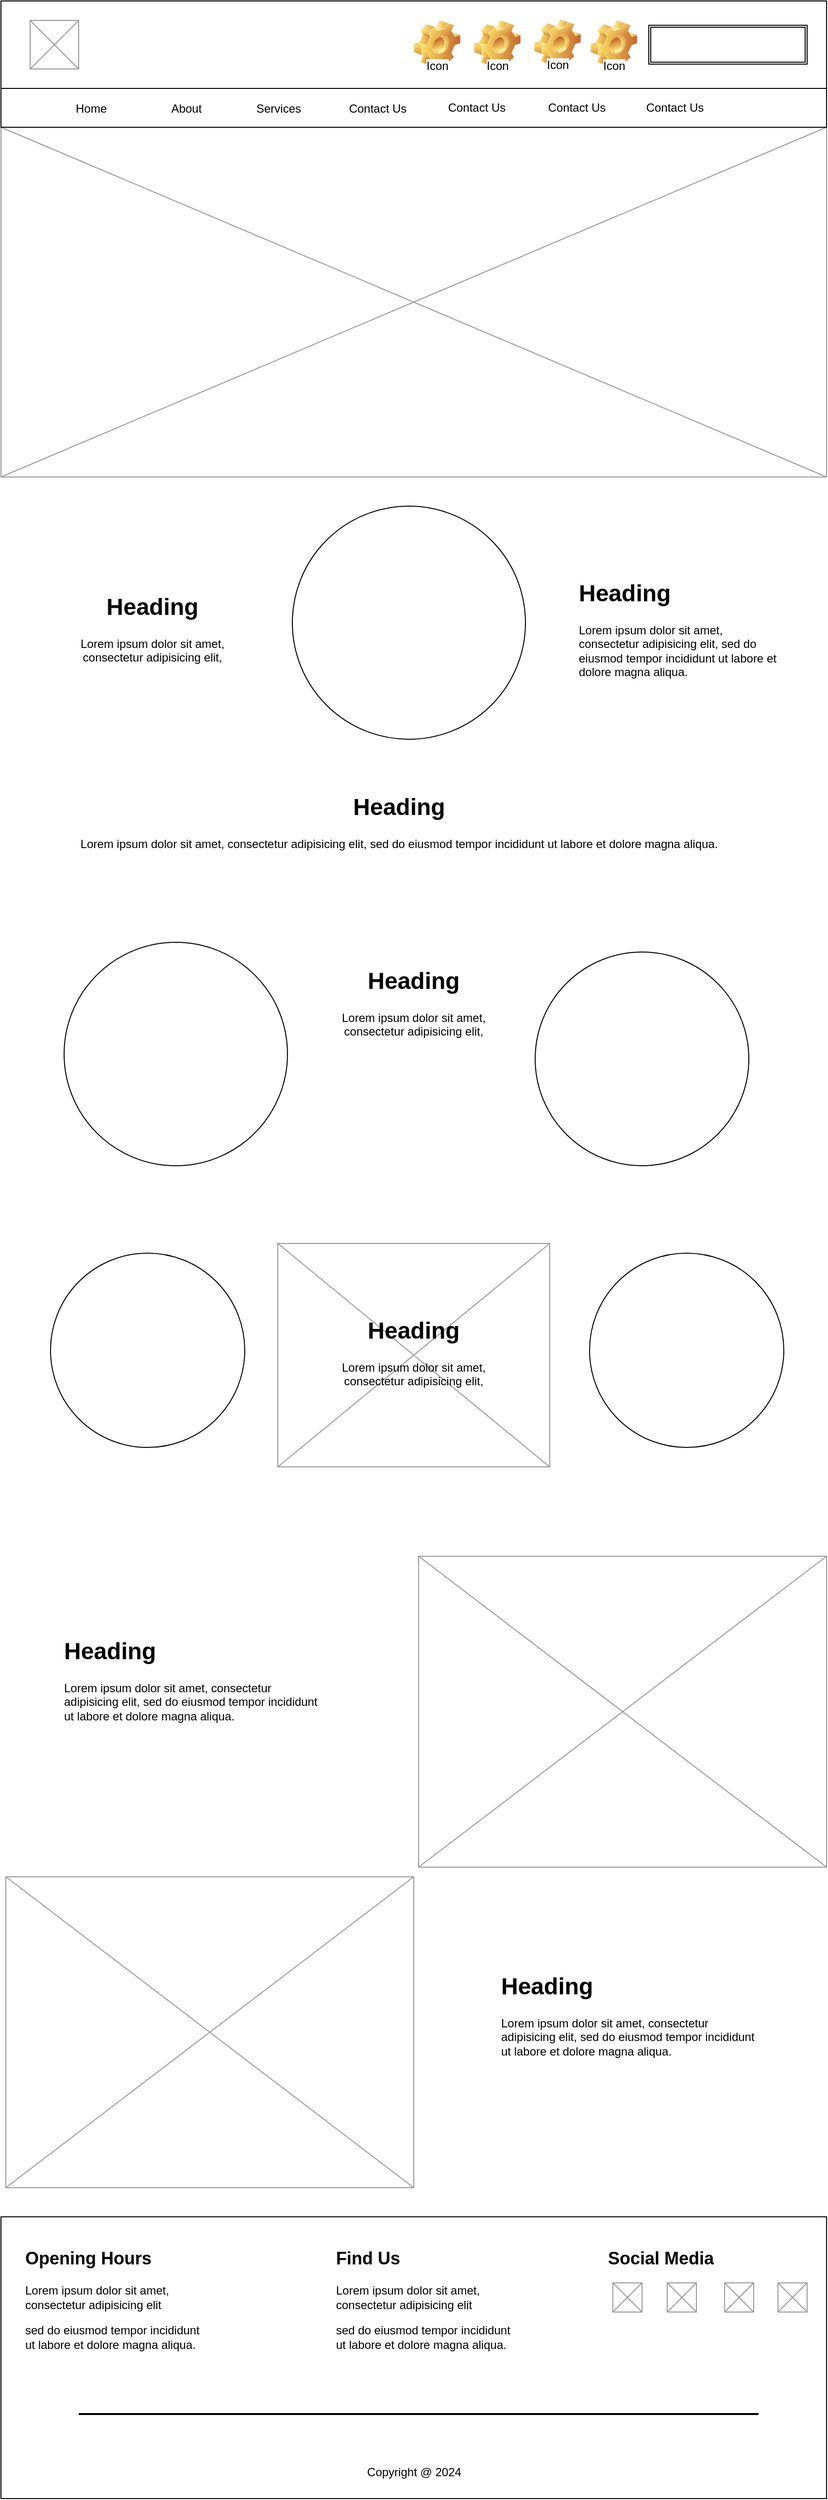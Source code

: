 <mxfile version="24.5.3" type="device">
  <diagram name="Page-1" id="WW8FajRCYxsxM0iwLLTD">
    <mxGraphModel dx="1434" dy="844" grid="1" gridSize="10" guides="0" tooltips="1" connect="1" arrows="1" fold="1" page="1" pageScale="1" pageWidth="850" pageHeight="1100" math="0" shadow="0">
      <root>
        <mxCell id="0" />
        <mxCell id="1" parent="0" />
        <mxCell id="zcIFbP8Z36xk4Khot3Q5-1" value="" style="rounded=0;whiteSpace=wrap;html=1;" parent="1" vertex="1">
          <mxGeometry width="850" height="90" as="geometry" />
        </mxCell>
        <mxCell id="zcIFbP8Z36xk4Khot3Q5-2" style="edgeStyle=orthogonalEdgeStyle;rounded=0;orthogonalLoop=1;jettySize=auto;html=1;exitX=0.5;exitY=1;exitDx=0;exitDy=0;" parent="1" source="zcIFbP8Z36xk4Khot3Q5-1" target="zcIFbP8Z36xk4Khot3Q5-1" edge="1">
          <mxGeometry relative="1" as="geometry" />
        </mxCell>
        <mxCell id="zcIFbP8Z36xk4Khot3Q5-5" value="" style="verticalLabelPosition=bottom;shadow=0;dashed=0;align=center;html=1;verticalAlign=top;strokeWidth=1;shape=mxgraph.mockup.graphics.simpleIcon;strokeColor=#999999;fontSize=13;fontColor=#0066CC;" parent="1" vertex="1">
          <mxGeometry x="30" y="20" width="50" height="50" as="geometry" />
        </mxCell>
        <mxCell id="zcIFbP8Z36xk4Khot3Q5-10" value="" style="verticalLabelPosition=bottom;shadow=0;dashed=0;align=center;html=1;verticalAlign=top;strokeWidth=1;shape=mxgraph.mockup.graphics.simpleIcon;strokeColor=#999999;fontSize=13;fontColor=#0066CC;" parent="1" vertex="1">
          <mxGeometry y="130" width="850" height="360" as="geometry" />
        </mxCell>
        <mxCell id="zcIFbP8Z36xk4Khot3Q5-16" value="&lt;h1&gt;Heading&lt;/h1&gt;&lt;p&gt;Lorem ipsum dolor sit amet, consectetur adipisicing elit, sed do eiusmod tempor incididunt ut labore et dolore magna aliqua.&lt;/p&gt;" style="text;html=1;strokeColor=none;fillColor=none;spacing=5;spacingTop=-20;whiteSpace=wrap;overflow=hidden;rounded=0;" parent="1" vertex="1">
          <mxGeometry x="590" y="590" width="216" height="165" as="geometry" />
        </mxCell>
        <mxCell id="zcIFbP8Z36xk4Khot3Q5-19" value="" style="verticalLabelPosition=bottom;shadow=0;dashed=0;align=center;html=1;verticalAlign=top;strokeWidth=1;shape=mxgraph.mockup.graphics.simpleIcon;strokeColor=#999999;fontSize=13;fontColor=#0066CC;" parent="1" vertex="1">
          <mxGeometry x="285" y="1279" width="280" height="230" as="geometry" />
        </mxCell>
        <mxCell id="zcIFbP8Z36xk4Khot3Q5-20" value="&lt;h1&gt;Heading&lt;/h1&gt;&lt;p&gt;Lorem ipsum dolor sit amet, consectetur adipisicing elit, sed do eiusmod tempor incididunt ut labore et dolore magna aliqua.&lt;/p&gt;" style="text;html=1;strokeColor=none;fillColor=none;spacing=5;spacingTop=-20;whiteSpace=wrap;overflow=hidden;rounded=0;align=center;" parent="1" vertex="1">
          <mxGeometry x="70" y="810" width="680" height="120" as="geometry" />
        </mxCell>
        <mxCell id="zcIFbP8Z36xk4Khot3Q5-21" value="" style="ellipse;whiteSpace=wrap;html=1;aspect=fixed;" parent="1" vertex="1">
          <mxGeometry x="65" y="969" width="230" height="230" as="geometry" />
        </mxCell>
        <mxCell id="zcIFbP8Z36xk4Khot3Q5-22" value="" style="ellipse;whiteSpace=wrap;html=1;aspect=fixed;" parent="1" vertex="1">
          <mxGeometry x="550" y="979" width="220" height="220" as="geometry" />
        </mxCell>
        <mxCell id="zcIFbP8Z36xk4Khot3Q5-23" value="" style="ellipse;whiteSpace=wrap;html=1;aspect=fixed;" parent="1" vertex="1">
          <mxGeometry x="300" y="520" width="240" height="240" as="geometry" />
        </mxCell>
        <mxCell id="zcIFbP8Z36xk4Khot3Q5-24" value="" style="ellipse;whiteSpace=wrap;html=1;aspect=fixed;" parent="1" vertex="1">
          <mxGeometry x="51" y="1289" width="200" height="200" as="geometry" />
        </mxCell>
        <mxCell id="zcIFbP8Z36xk4Khot3Q5-25" value="" style="ellipse;whiteSpace=wrap;html=1;aspect=fixed;" parent="1" vertex="1">
          <mxGeometry x="606" y="1289" width="200" height="200" as="geometry" />
        </mxCell>
        <mxCell id="zcIFbP8Z36xk4Khot3Q5-26" value="&lt;h1&gt;Heading&lt;/h1&gt;&lt;p&gt;Lorem ipsum dolor sit amet, consectetur adipisicing elit,&lt;/p&gt;" style="text;html=1;strokeColor=none;fillColor=none;spacing=5;spacingTop=-20;whiteSpace=wrap;overflow=hidden;rounded=0;align=center;" parent="1" vertex="1">
          <mxGeometry x="330" y="989" width="190" height="190" as="geometry" />
        </mxCell>
        <mxCell id="zcIFbP8Z36xk4Khot3Q5-28" value="&lt;h1&gt;Heading&lt;/h1&gt;&lt;p&gt;Lorem ipsum dolor sit amet, consectetur adipisicing elit,&lt;/p&gt;" style="text;html=1;strokeColor=none;fillColor=none;spacing=5;spacingTop=-20;whiteSpace=wrap;overflow=hidden;rounded=0;align=center;" parent="1" vertex="1">
          <mxGeometry x="51" y="604" width="210" height="165" as="geometry" />
        </mxCell>
        <mxCell id="zcIFbP8Z36xk4Khot3Q5-29" value="&lt;h1&gt;Heading&lt;/h1&gt;&lt;p&gt;Lorem ipsum dolor sit amet, consectetur adipisicing elit,&lt;/p&gt;" style="text;html=1;strokeColor=none;fillColor=none;spacing=5;spacingTop=-20;whiteSpace=wrap;overflow=hidden;rounded=0;align=center;" parent="1" vertex="1">
          <mxGeometry x="330" y="1349" width="190" height="80" as="geometry" />
        </mxCell>
        <mxCell id="zcIFbP8Z36xk4Khot3Q5-31" value="" style="verticalLabelPosition=bottom;shadow=0;dashed=0;align=center;html=1;verticalAlign=top;strokeWidth=1;shape=mxgraph.mockup.graphics.simpleIcon;strokeColor=#999999;fontSize=13;fontColor=#0066CC;" parent="1" vertex="1">
          <mxGeometry x="430" y="1601" width="420" height="320" as="geometry" />
        </mxCell>
        <mxCell id="zcIFbP8Z36xk4Khot3Q5-32" value="&lt;h1&gt;Heading&lt;/h1&gt;&lt;p&gt;Lorem ipsum dolor sit amet, consectetur adipisicing elit, sed do eiusmod tempor incididunt ut labore et dolore magna aliqua.&lt;/p&gt;" style="text;html=1;strokeColor=none;fillColor=none;spacing=5;spacingTop=-20;whiteSpace=wrap;overflow=hidden;rounded=0;" parent="1" vertex="1">
          <mxGeometry x="60" y="1679" width="280" height="130" as="geometry" />
        </mxCell>
        <mxCell id="zcIFbP8Z36xk4Khot3Q5-34" value="" style="verticalLabelPosition=bottom;shadow=0;dashed=0;align=center;html=1;verticalAlign=top;strokeWidth=1;shape=mxgraph.mockup.graphics.simpleIcon;strokeColor=#999999;fontSize=13;fontColor=#0066CC;" parent="1" vertex="1">
          <mxGeometry x="5" y="1931" width="420" height="320" as="geometry" />
        </mxCell>
        <mxCell id="zcIFbP8Z36xk4Khot3Q5-35" value="&lt;h1&gt;Heading&lt;/h1&gt;&lt;p&gt;Lorem ipsum dolor sit amet, consectetur adipisicing elit, sed do eiusmod tempor incididunt ut labore et dolore magna aliqua.&lt;/p&gt;" style="text;html=1;strokeColor=none;fillColor=none;spacing=5;spacingTop=-20;whiteSpace=wrap;overflow=hidden;rounded=0;" parent="1" vertex="1">
          <mxGeometry x="510" y="2024" width="280" height="130" as="geometry" />
        </mxCell>
        <mxCell id="zcIFbP8Z36xk4Khot3Q5-36" value="" style="rounded=0;whiteSpace=wrap;html=1;" parent="1" vertex="1">
          <mxGeometry y="2281" width="850" height="290" as="geometry" />
        </mxCell>
        <mxCell id="zcIFbP8Z36xk4Khot3Q5-37" value="&lt;h2&gt;Opening Hours&amp;nbsp;&lt;/h2&gt;&lt;p&gt;Lorem ipsum dolor sit amet, consectetur adipisicing elit&lt;/p&gt;&lt;p&gt;sed do eiusmod tempor incididunt ut labore et dolore magna aliqua.&lt;br&gt;&lt;/p&gt;" style="text;html=1;strokeColor=none;fillColor=none;spacing=5;spacingTop=-20;whiteSpace=wrap;overflow=hidden;rounded=0;" parent="1" vertex="1">
          <mxGeometry x="20" y="2309" width="190" height="120" as="geometry" />
        </mxCell>
        <mxCell id="zcIFbP8Z36xk4Khot3Q5-39" value="&lt;h2&gt;Find Us&lt;/h2&gt;&lt;p&gt;Lorem ipsum dolor sit amet, consectetur adipisicing elit&lt;/p&gt;&lt;p&gt;sed do eiusmod tempor incididunt ut labore et dolore magna aliqua.&lt;br&gt;&lt;/p&gt;" style="text;html=1;strokeColor=none;fillColor=none;spacing=5;spacingTop=-20;whiteSpace=wrap;overflow=hidden;rounded=0;" parent="1" vertex="1">
          <mxGeometry x="340" y="2309" width="190" height="120" as="geometry" />
        </mxCell>
        <mxCell id="zcIFbP8Z36xk4Khot3Q5-40" value="&lt;h2&gt;Social Media&lt;/h2&gt;" style="text;html=1;strokeColor=none;fillColor=none;spacing=5;spacingTop=-20;whiteSpace=wrap;overflow=hidden;rounded=0;" parent="1" vertex="1">
          <mxGeometry x="620" y="2309" width="190" height="40" as="geometry" />
        </mxCell>
        <mxCell id="zcIFbP8Z36xk4Khot3Q5-41" value="" style="verticalLabelPosition=bottom;shadow=0;dashed=0;align=center;html=1;verticalAlign=top;strokeWidth=1;shape=mxgraph.mockup.graphics.simpleIcon;strokeColor=#999999;fontSize=13;fontColor=#0066CC;" parent="1" vertex="1">
          <mxGeometry x="800" y="2349" width="30" height="30" as="geometry" />
        </mxCell>
        <mxCell id="zcIFbP8Z36xk4Khot3Q5-42" value="" style="verticalLabelPosition=bottom;shadow=0;dashed=0;align=center;html=1;verticalAlign=top;strokeWidth=1;shape=mxgraph.mockup.graphics.simpleIcon;strokeColor=#999999;fontSize=13;fontColor=#0066CC;" parent="1" vertex="1">
          <mxGeometry x="745" y="2349" width="30" height="30" as="geometry" />
        </mxCell>
        <mxCell id="zcIFbP8Z36xk4Khot3Q5-43" value="" style="verticalLabelPosition=bottom;shadow=0;dashed=0;align=center;html=1;verticalAlign=top;strokeWidth=1;shape=mxgraph.mockup.graphics.simpleIcon;strokeColor=#999999;fontSize=13;fontColor=#0066CC;" parent="1" vertex="1">
          <mxGeometry x="630" y="2349" width="30" height="30" as="geometry" />
        </mxCell>
        <mxCell id="zcIFbP8Z36xk4Khot3Q5-44" value="" style="verticalLabelPosition=bottom;shadow=0;dashed=0;align=center;html=1;verticalAlign=top;strokeWidth=1;shape=mxgraph.mockup.graphics.simpleIcon;strokeColor=#999999;fontSize=13;fontColor=#0066CC;" parent="1" vertex="1">
          <mxGeometry x="686" y="2349" width="30" height="30" as="geometry" />
        </mxCell>
        <mxCell id="zcIFbP8Z36xk4Khot3Q5-45" value="Copyright @ 2024" style="text;html=1;strokeColor=none;fillColor=none;align=center;verticalAlign=middle;whiteSpace=wrap;rounded=0;" parent="1" vertex="1">
          <mxGeometry x="353" y="2529" width="145" height="30" as="geometry" />
        </mxCell>
        <mxCell id="zcIFbP8Z36xk4Khot3Q5-47" value="" style="line;strokeWidth=2;html=1;" parent="1" vertex="1">
          <mxGeometry x="80" y="2479" width="700" height="10" as="geometry" />
        </mxCell>
        <mxCell id="mIy5-aPpyzBVfWSYe5y4-2" value="" style="rounded=0;whiteSpace=wrap;html=1;" vertex="1" parent="1">
          <mxGeometry y="90" width="850" height="40" as="geometry" />
        </mxCell>
        <mxCell id="zcIFbP8Z36xk4Khot3Q5-6" value="Home" style="text;html=1;align=center;verticalAlign=middle;whiteSpace=wrap;rounded=0;" parent="1" vertex="1">
          <mxGeometry x="53" y="96" width="80" height="30" as="geometry" />
        </mxCell>
        <mxCell id="zcIFbP8Z36xk4Khot3Q5-7" value="Services" style="text;html=1;align=center;verticalAlign=middle;whiteSpace=wrap;rounded=0;" parent="1" vertex="1">
          <mxGeometry x="246" y="96" width="80" height="30" as="geometry" />
        </mxCell>
        <mxCell id="zcIFbP8Z36xk4Khot3Q5-8" value="About" style="text;html=1;align=center;verticalAlign=middle;whiteSpace=wrap;rounded=0;" parent="1" vertex="1">
          <mxGeometry x="151" y="96" width="80" height="30" as="geometry" />
        </mxCell>
        <mxCell id="zcIFbP8Z36xk4Khot3Q5-9" value="Contact Us" style="text;html=1;align=center;verticalAlign=middle;whiteSpace=wrap;rounded=0;" parent="1" vertex="1">
          <mxGeometry x="348" y="96" width="80" height="30" as="geometry" />
        </mxCell>
        <mxCell id="mIy5-aPpyzBVfWSYe5y4-3" value="Contact Us" style="text;html=1;align=center;verticalAlign=middle;whiteSpace=wrap;rounded=0;" vertex="1" parent="1">
          <mxGeometry x="450" y="95" width="80" height="30" as="geometry" />
        </mxCell>
        <mxCell id="mIy5-aPpyzBVfWSYe5y4-4" value="Contact Us" style="text;html=1;align=center;verticalAlign=middle;whiteSpace=wrap;rounded=0;" vertex="1" parent="1">
          <mxGeometry x="553" y="95" width="80" height="30" as="geometry" />
        </mxCell>
        <mxCell id="mIy5-aPpyzBVfWSYe5y4-5" value="Contact Us" style="text;html=1;align=center;verticalAlign=middle;whiteSpace=wrap;rounded=0;" vertex="1" parent="1">
          <mxGeometry x="654" y="95" width="80" height="30" as="geometry" />
        </mxCell>
        <mxCell id="mIy5-aPpyzBVfWSYe5y4-6" value="Icon" style="icon;html=1;image=img/clipart/Gear_128x128.png;arcSize=50;" vertex="1" parent="1">
          <mxGeometry x="444" y="39" width="10" height="10" as="geometry" />
        </mxCell>
        <mxCell id="mIy5-aPpyzBVfWSYe5y4-7" value="Icon" style="icon;html=1;image=img/clipart/Gear_128x128.png;arcSize=50;" vertex="1" parent="1">
          <mxGeometry x="506" y="39" width="10" height="10" as="geometry" />
        </mxCell>
        <mxCell id="mIy5-aPpyzBVfWSYe5y4-8" value="Icon" style="icon;html=1;image=img/clipart/Gear_128x128.png;arcSize=50;" vertex="1" parent="1">
          <mxGeometry x="568" y="38" width="10" height="10" as="geometry" />
        </mxCell>
        <mxCell id="mIy5-aPpyzBVfWSYe5y4-9" value="Icon" style="icon;html=1;image=img/clipart/Gear_128x128.png;arcSize=50;" vertex="1" parent="1">
          <mxGeometry x="626" y="39" width="10" height="10" as="geometry" />
        </mxCell>
        <mxCell id="mIy5-aPpyzBVfWSYe5y4-10" value="" style="shape=ext;double=1;rounded=0;whiteSpace=wrap;html=1;" vertex="1" parent="1">
          <mxGeometry x="667" y="25" width="163" height="40" as="geometry" />
        </mxCell>
      </root>
    </mxGraphModel>
  </diagram>
</mxfile>
